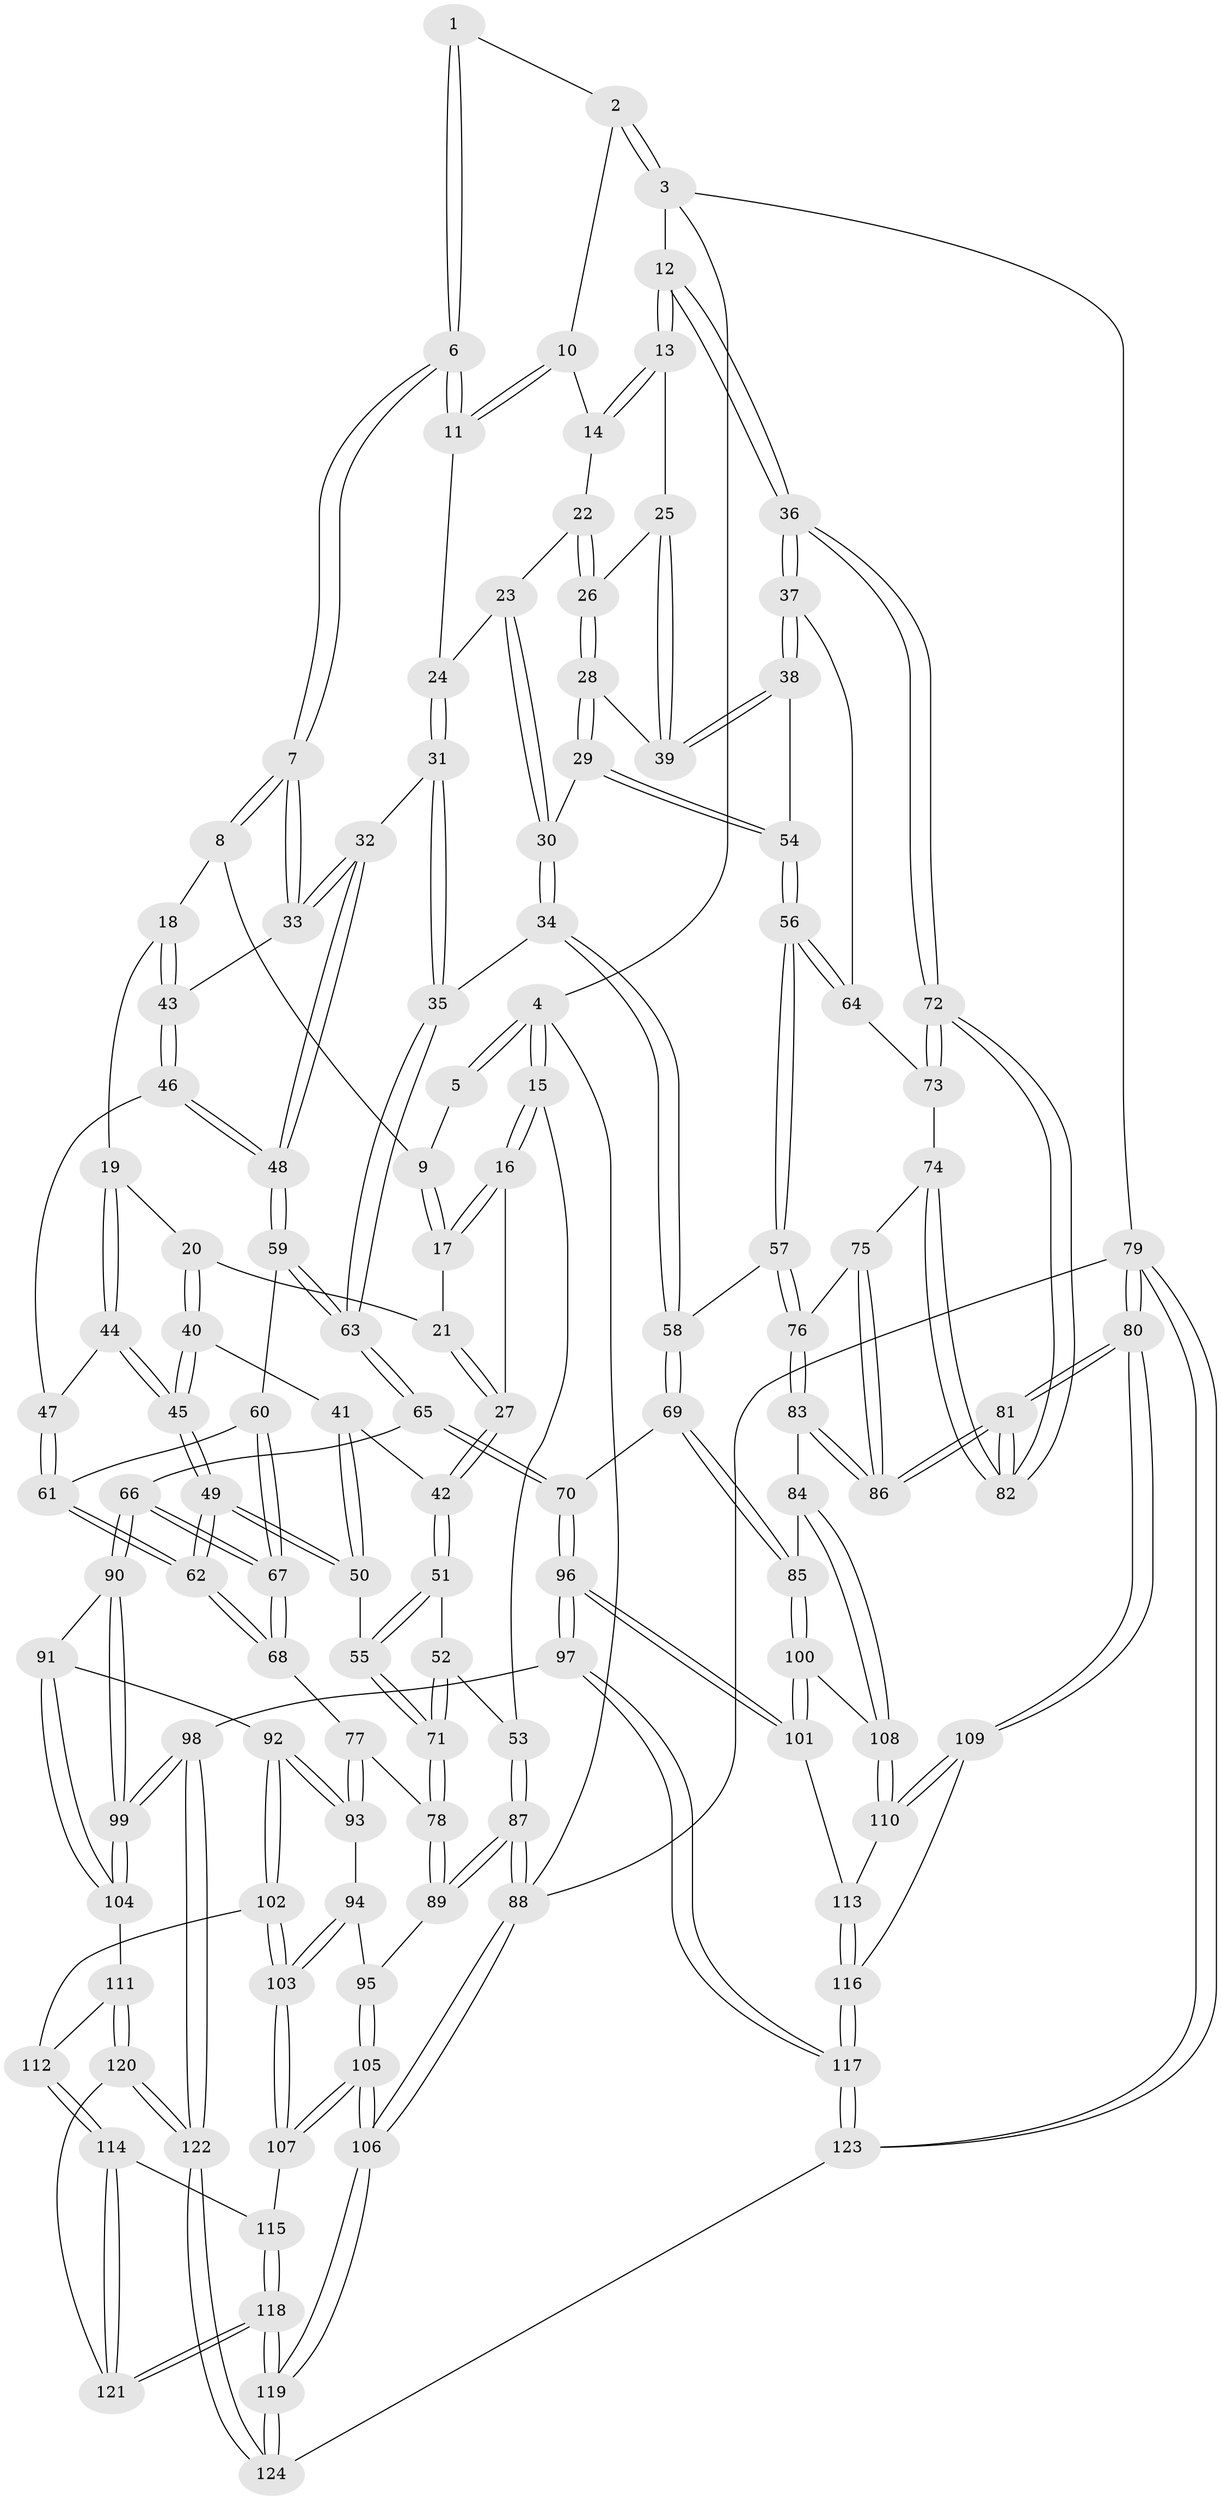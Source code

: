 // Generated by graph-tools (version 1.1) at 2025/03/03/09/25 03:03:12]
// undirected, 124 vertices, 307 edges
graph export_dot {
graph [start="1"]
  node [color=gray90,style=filled];
  1 [pos="+0.6145348744322879+0"];
  2 [pos="+0.7726537641925789+0"];
  3 [pos="+1+0"];
  4 [pos="+0+0"];
  5 [pos="+0.40345329703563104+0"];
  6 [pos="+0.5708507278549126+0.1443097258208351"];
  7 [pos="+0.5605319285509949+0.1525978620877075"];
  8 [pos="+0.40670904586134643+0.011853877613061817"];
  9 [pos="+0.39374080562603647+0"];
  10 [pos="+0.7531626372948399+0.008406188800995988"];
  11 [pos="+0.708384322829245+0.10461327912396877"];
  12 [pos="+1+0"];
  13 [pos="+1+0.08160990831237835"];
  14 [pos="+0.8544879224515332+0.11910114111396344"];
  15 [pos="+0+0"];
  16 [pos="+0.015700484284349742+0.03721293400924905"];
  17 [pos="+0.2840209324335912+0.09470752590939009"];
  18 [pos="+0.3973783300877511+0.19249834077563516"];
  19 [pos="+0.3925829743994555+0.1953171156561987"];
  20 [pos="+0.30920423828818705+0.1853670913235158"];
  21 [pos="+0.2857676394944921+0.14283138437108597"];
  22 [pos="+0.8415242845295614+0.16323967256421726"];
  23 [pos="+0.7564977959439135+0.1631669958824793"];
  24 [pos="+0.727524787637911+0.14380053650438565"];
  25 [pos="+0.9150758491574074+0.18855514596380743"];
  26 [pos="+0.859143252037845+0.2011099397938408"];
  27 [pos="+0.13231904986825163+0.2259037216230081"];
  28 [pos="+0.8385857748273755+0.2663115853342438"];
  29 [pos="+0.8350779785015081+0.26996987796843547"];
  30 [pos="+0.8032626801054448+0.28126500703089896"];
  31 [pos="+0.6786069140962989+0.29699758183748176"];
  32 [pos="+0.5909398724521148+0.2648472702031238"];
  33 [pos="+0.5528463880748831+0.18624793805725995"];
  34 [pos="+0.7366590441664213+0.34060505509457856"];
  35 [pos="+0.7195008947350273+0.3349105442925252"];
  36 [pos="+1+0.27769128305748164"];
  37 [pos="+1+0.30592087944533436"];
  38 [pos="+1+0.29900109246775824"];
  39 [pos="+0.9482732771743677+0.2614597436825121"];
  40 [pos="+0.2802351594914909+0.25773791603916135"];
  41 [pos="+0.2515401062954186+0.26532251207731633"];
  42 [pos="+0.13577896055840807+0.23824391729985944"];
  43 [pos="+0.48450963649967893+0.2080935093714396"];
  44 [pos="+0.3735497919467331+0.3126779564294677"];
  45 [pos="+0.3592273735614032+0.3210616794002739"];
  46 [pos="+0.43976950692353256+0.30296306425242653"];
  47 [pos="+0.41216298021591974+0.31323313780372125"];
  48 [pos="+0.5351223549939519+0.3432931297779575"];
  49 [pos="+0.32662672050739433+0.41734493136528744"];
  50 [pos="+0.2414925364596963+0.41094528566476624"];
  51 [pos="+0.11526641620303882+0.30870016870091455"];
  52 [pos="+0.023373369359243005+0.37084871929197344"];
  53 [pos="+0+0.3767010604642697"];
  54 [pos="+0.9021402819284703+0.3419209981610415"];
  55 [pos="+0.2193477309806016+0.4166623307281514"];
  56 [pos="+0.8769833865843424+0.41811550930458485"];
  57 [pos="+0.8258713029592015+0.4467026418421739"];
  58 [pos="+0.7872870581065691+0.4400335381166591"];
  59 [pos="+0.5343572509851465+0.3496532083659307"];
  60 [pos="+0.493446542486948+0.3831952077730755"];
  61 [pos="+0.4591307068423221+0.3928305337142953"];
  62 [pos="+0.3780559039859883+0.4801282540020509"];
  63 [pos="+0.5930152309967547+0.4448118219667287"];
  64 [pos="+0.9464703381020344+0.423301157267761"];
  65 [pos="+0.5796852717580864+0.5485481131180077"];
  66 [pos="+0.5238840323707016+0.558655003529217"];
  67 [pos="+0.5208861515873016+0.5567834871684556"];
  68 [pos="+0.3833466353711323+0.49572234753037714"];
  69 [pos="+0.6983401626862394+0.563432511622304"];
  70 [pos="+0.6424398332926361+0.5750536101394673"];
  71 [pos="+0.1418764192360682+0.5373061220854878"];
  72 [pos="+1+0.5392957226975698"];
  73 [pos="+0.957476383641949+0.4540697062200968"];
  74 [pos="+0.9526042065946659+0.5142531047412098"];
  75 [pos="+0.9433168196159346+0.519050272259156"];
  76 [pos="+0.8811270749068422+0.5199217738092492"];
  77 [pos="+0.36752080582522106+0.5148475680741208"];
  78 [pos="+0.14161748681308275+0.539846133504984"];
  79 [pos="+1+1"];
  80 [pos="+1+0.991126501749267"];
  81 [pos="+1+0.8616237463369326"];
  82 [pos="+1+0.5569393090821447"];
  83 [pos="+0.8632625431613793+0.645446944567062"];
  84 [pos="+0.8443455921840421+0.6501747204312578"];
  85 [pos="+0.7860393156011478+0.6293526504666436"];
  86 [pos="+0.9705508231243124+0.6795535152378118"];
  87 [pos="+0+0.6829326326240837"];
  88 [pos="+0+1"];
  89 [pos="+0.12672136307750362+0.5898519648351579"];
  90 [pos="+0.5174444400840787+0.5731844045698671"];
  91 [pos="+0.45525540142608056+0.6591573847831994"];
  92 [pos="+0.38275559007310606+0.6896722728543718"];
  93 [pos="+0.3203890281696659+0.6104356888931591"];
  94 [pos="+0.23392066682914991+0.6325575053351142"];
  95 [pos="+0.14956680873280542+0.6101322405018301"];
  96 [pos="+0.6452416174323978+0.7779734711813822"];
  97 [pos="+0.6447089882095424+0.7787986925139474"];
  98 [pos="+0.5797552153255082+0.8017435936796631"];
  99 [pos="+0.5614793535537566+0.7941698875247762"];
  100 [pos="+0.722569167320358+0.7322490370238991"];
  101 [pos="+0.6683680242122901+0.7709616099477832"];
  102 [pos="+0.3687831077339515+0.7363737001369842"];
  103 [pos="+0.2915724233154+0.7693349334898961"];
  104 [pos="+0.5180594644208687+0.7877511974240385"];
  105 [pos="+0.17629499389042913+0.8322951273056738"];
  106 [pos="+0+1"];
  107 [pos="+0.27988712818163564+0.7862567087883914"];
  108 [pos="+0.8185322060630327+0.7285260213393844"];
  109 [pos="+0.8368083048986504+0.8145653421966176"];
  110 [pos="+0.818634395785806+0.7410504775730636"];
  111 [pos="+0.4715732089513903+0.8012954263682879"];
  112 [pos="+0.3737572589158168+0.7415802452124369"];
  113 [pos="+0.7277998196825124+0.7769647945007494"];
  114 [pos="+0.3817538692795564+0.8511223053653209"];
  115 [pos="+0.2923059125671162+0.8020357323827304"];
  116 [pos="+0.8321621180138908+0.8165072709232478"];
  117 [pos="+0.732982970295693+0.9003712101459361"];
  118 [pos="+0.37530214956052527+1"];
  119 [pos="+0.36873280971480304+1"];
  120 [pos="+0.45554825485252337+0.8257839395445068"];
  121 [pos="+0.40390383591604473+0.8847990312686761"];
  122 [pos="+0.5469030053389813+0.9963737219402802"];
  123 [pos="+0.7461695843273106+1"];
  124 [pos="+0.5346653198724712+1"];
  1 -- 2;
  1 -- 6;
  1 -- 6;
  2 -- 3;
  2 -- 3;
  2 -- 10;
  3 -- 4;
  3 -- 12;
  3 -- 79;
  4 -- 5;
  4 -- 5;
  4 -- 15;
  4 -- 15;
  4 -- 88;
  5 -- 9;
  6 -- 7;
  6 -- 7;
  6 -- 11;
  6 -- 11;
  7 -- 8;
  7 -- 8;
  7 -- 33;
  7 -- 33;
  8 -- 9;
  8 -- 18;
  9 -- 17;
  9 -- 17;
  10 -- 11;
  10 -- 11;
  10 -- 14;
  11 -- 24;
  12 -- 13;
  12 -- 13;
  12 -- 36;
  12 -- 36;
  13 -- 14;
  13 -- 14;
  13 -- 25;
  14 -- 22;
  15 -- 16;
  15 -- 16;
  15 -- 53;
  16 -- 17;
  16 -- 17;
  16 -- 27;
  17 -- 21;
  18 -- 19;
  18 -- 43;
  18 -- 43;
  19 -- 20;
  19 -- 44;
  19 -- 44;
  20 -- 21;
  20 -- 40;
  20 -- 40;
  21 -- 27;
  21 -- 27;
  22 -- 23;
  22 -- 26;
  22 -- 26;
  23 -- 24;
  23 -- 30;
  23 -- 30;
  24 -- 31;
  24 -- 31;
  25 -- 26;
  25 -- 39;
  25 -- 39;
  26 -- 28;
  26 -- 28;
  27 -- 42;
  27 -- 42;
  28 -- 29;
  28 -- 29;
  28 -- 39;
  29 -- 30;
  29 -- 54;
  29 -- 54;
  30 -- 34;
  30 -- 34;
  31 -- 32;
  31 -- 35;
  31 -- 35;
  32 -- 33;
  32 -- 33;
  32 -- 48;
  32 -- 48;
  33 -- 43;
  34 -- 35;
  34 -- 58;
  34 -- 58;
  35 -- 63;
  35 -- 63;
  36 -- 37;
  36 -- 37;
  36 -- 72;
  36 -- 72;
  37 -- 38;
  37 -- 38;
  37 -- 64;
  38 -- 39;
  38 -- 39;
  38 -- 54;
  40 -- 41;
  40 -- 45;
  40 -- 45;
  41 -- 42;
  41 -- 50;
  41 -- 50;
  42 -- 51;
  42 -- 51;
  43 -- 46;
  43 -- 46;
  44 -- 45;
  44 -- 45;
  44 -- 47;
  45 -- 49;
  45 -- 49;
  46 -- 47;
  46 -- 48;
  46 -- 48;
  47 -- 61;
  47 -- 61;
  48 -- 59;
  48 -- 59;
  49 -- 50;
  49 -- 50;
  49 -- 62;
  49 -- 62;
  50 -- 55;
  51 -- 52;
  51 -- 55;
  51 -- 55;
  52 -- 53;
  52 -- 71;
  52 -- 71;
  53 -- 87;
  53 -- 87;
  54 -- 56;
  54 -- 56;
  55 -- 71;
  55 -- 71;
  56 -- 57;
  56 -- 57;
  56 -- 64;
  56 -- 64;
  57 -- 58;
  57 -- 76;
  57 -- 76;
  58 -- 69;
  58 -- 69;
  59 -- 60;
  59 -- 63;
  59 -- 63;
  60 -- 61;
  60 -- 67;
  60 -- 67;
  61 -- 62;
  61 -- 62;
  62 -- 68;
  62 -- 68;
  63 -- 65;
  63 -- 65;
  64 -- 73;
  65 -- 66;
  65 -- 70;
  65 -- 70;
  66 -- 67;
  66 -- 67;
  66 -- 90;
  66 -- 90;
  67 -- 68;
  67 -- 68;
  68 -- 77;
  69 -- 70;
  69 -- 85;
  69 -- 85;
  70 -- 96;
  70 -- 96;
  71 -- 78;
  71 -- 78;
  72 -- 73;
  72 -- 73;
  72 -- 82;
  72 -- 82;
  73 -- 74;
  74 -- 75;
  74 -- 82;
  74 -- 82;
  75 -- 76;
  75 -- 86;
  75 -- 86;
  76 -- 83;
  76 -- 83;
  77 -- 78;
  77 -- 93;
  77 -- 93;
  78 -- 89;
  78 -- 89;
  79 -- 80;
  79 -- 80;
  79 -- 123;
  79 -- 123;
  79 -- 88;
  80 -- 81;
  80 -- 81;
  80 -- 109;
  80 -- 109;
  81 -- 82;
  81 -- 82;
  81 -- 86;
  81 -- 86;
  83 -- 84;
  83 -- 86;
  83 -- 86;
  84 -- 85;
  84 -- 108;
  84 -- 108;
  85 -- 100;
  85 -- 100;
  87 -- 88;
  87 -- 88;
  87 -- 89;
  87 -- 89;
  88 -- 106;
  88 -- 106;
  89 -- 95;
  90 -- 91;
  90 -- 99;
  90 -- 99;
  91 -- 92;
  91 -- 104;
  91 -- 104;
  92 -- 93;
  92 -- 93;
  92 -- 102;
  92 -- 102;
  93 -- 94;
  94 -- 95;
  94 -- 103;
  94 -- 103;
  95 -- 105;
  95 -- 105;
  96 -- 97;
  96 -- 97;
  96 -- 101;
  96 -- 101;
  97 -- 98;
  97 -- 117;
  97 -- 117;
  98 -- 99;
  98 -- 99;
  98 -- 122;
  98 -- 122;
  99 -- 104;
  99 -- 104;
  100 -- 101;
  100 -- 101;
  100 -- 108;
  101 -- 113;
  102 -- 103;
  102 -- 103;
  102 -- 112;
  103 -- 107;
  103 -- 107;
  104 -- 111;
  105 -- 106;
  105 -- 106;
  105 -- 107;
  105 -- 107;
  106 -- 119;
  106 -- 119;
  107 -- 115;
  108 -- 110;
  108 -- 110;
  109 -- 110;
  109 -- 110;
  109 -- 116;
  110 -- 113;
  111 -- 112;
  111 -- 120;
  111 -- 120;
  112 -- 114;
  112 -- 114;
  113 -- 116;
  113 -- 116;
  114 -- 115;
  114 -- 121;
  114 -- 121;
  115 -- 118;
  115 -- 118;
  116 -- 117;
  116 -- 117;
  117 -- 123;
  117 -- 123;
  118 -- 119;
  118 -- 119;
  118 -- 121;
  118 -- 121;
  119 -- 124;
  119 -- 124;
  120 -- 121;
  120 -- 122;
  120 -- 122;
  122 -- 124;
  122 -- 124;
  123 -- 124;
}
